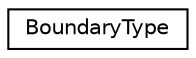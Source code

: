 digraph "Graphical Class Hierarchy"
{
 // INTERACTIVE_SVG=YES
  edge [fontname="Helvetica",fontsize="10",labelfontname="Helvetica",labelfontsize="10"];
  node [fontname="Helvetica",fontsize="10",shape=record];
  rankdir="LR";
  Node0 [label="BoundaryType",height=0.2,width=0.4,color="black", fillcolor="white", style="filled",URL="$structBoundaryType.html",tooltip="Struct to hold the parameters of the Boundary. "];
}
